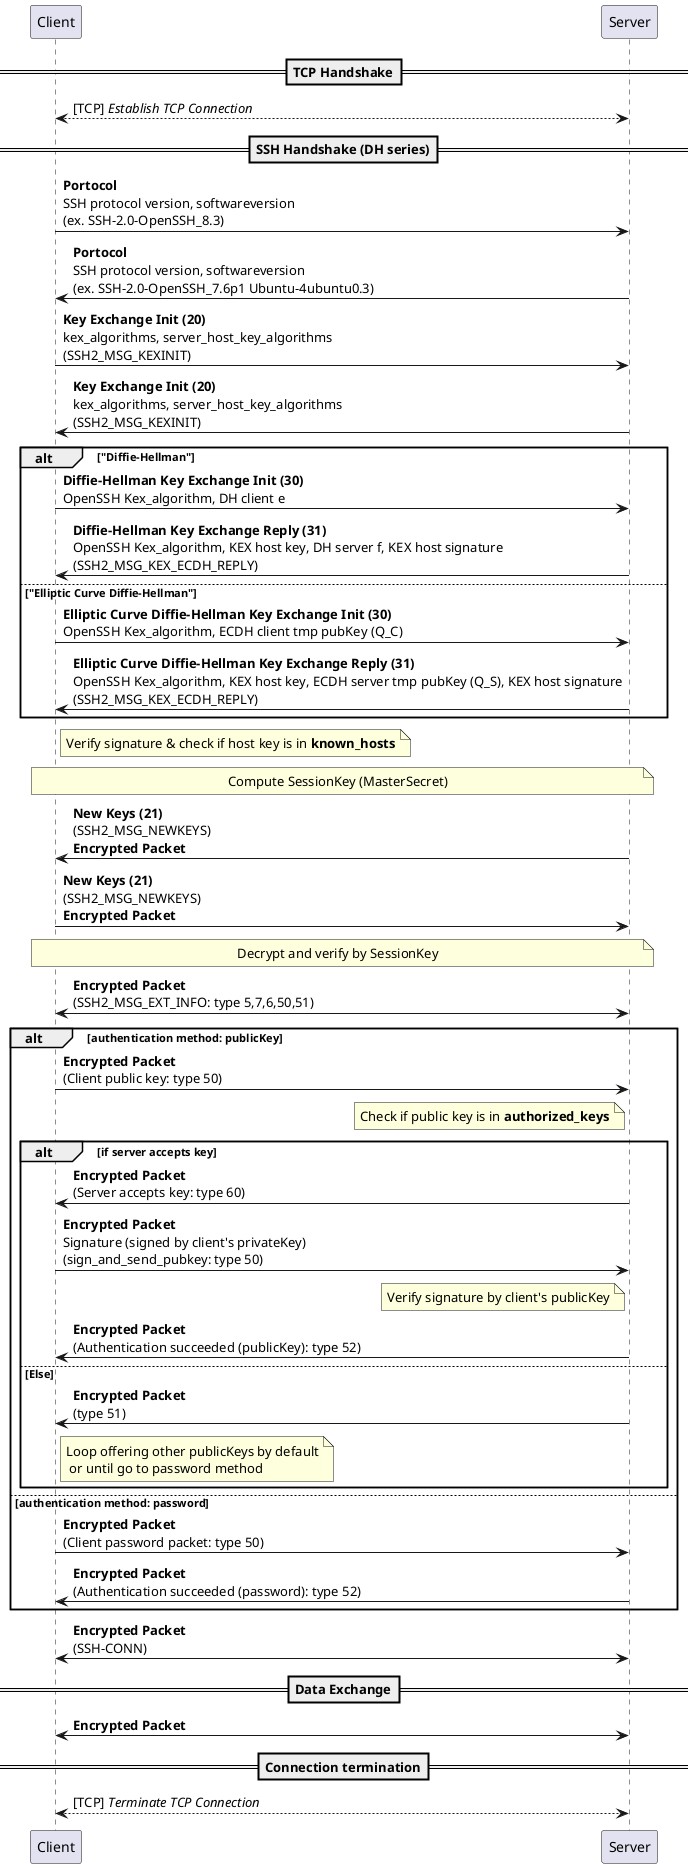 @startuml

participant "Client" as c
participant "Server" as s

==TCP Handshake==
c<-->s: [TCP] //Establish TCP Connection//
==SSH Handshake (DH series)==
c->s: **Portocol**\nSSH protocol version, softwareversion \n(ex. SSH-2.0-OpenSSH_8.3)
s->c: **Portocol**\nSSH protocol version, softwareversion \n(ex. SSH-2.0-OpenSSH_7.6p1 Ubuntu-4ubuntu0.3)
c->s: **Key Exchange Init (20)** \nkex_algorithms, server_host_key_algorithms \n(SSH2_MSG_KEXINIT)
s->c: **Key Exchange Init (20)** \nkex_algorithms, server_host_key_algorithms \n(SSH2_MSG_KEXINIT)
alt "Diffie–Hellman"
  c->s: **Diffie-Hellman Key Exchange Init (30)** \nOpenSSH Kex_algorithm, DH client e
  s->c: **Diffie-Hellman Key Exchange Reply (31)**\nOpenSSH Kex_algorithm, KEX host key, DH server f, KEX host signature\n(SSH2_MSG_KEX_ECDH_REPLY)
else "Elliptic Curve Diffie–Hellman"
  c->s: **Elliptic Curve Diffie-Hellman Key Exchange Init (30)** \nOpenSSH Kex_algorithm, ECDH client tmp pubKey (Q_C)
  s->c: **Elliptic Curve Diffie-Hellman Key Exchange Reply (31)**\nOpenSSH Kex_algorithm, KEX host key, ECDH server tmp pubKey (Q_S), KEX host signature\n(SSH2_MSG_KEX_ECDH_REPLY)
end
note right c: Verify signature & check if host key is in **known_hosts**
note over c, s: Compute SessionKey (MasterSecret)
s -> c: **New Keys (21)**\n(SSH2_MSG_NEWKEYS) \n**Encrypted Packet**
c->s: **New Keys (21)**\n(SSH2_MSG_NEWKEYS)\n**Encrypted Packet**
note over c, s: Decrypt and verify by SessionKey
s<->c: **Encrypted Packet**\n(SSH2_MSG_EXT_INFO: type 5,7,6,50,51)
alt authentication method: publicKey
c->s: **Encrypted Packet** \n(Client public key: type 50)
	note left s: Check if public key is in **authorized_keys**
	alt if server accepts key
	s->c: **Encrypted Packet** \n(Server accepts key: type 60)
	c->s: **Encrypted Packet** \nSignature (signed by client's privateKey) \n(sign_and_send_pubkey: type 50)
	note left s: Verify signature by client's publicKey
	s->c: **Encrypted Packet**\n(Authentication succeeded (publicKey): type 52)
	else Else
	s->c: **Encrypted Packet**\n(type 51)
	note right c: Loop offering other publicKeys by default\n or until go to password method
	end
else authentication method: password
c->s: **Encrypted Packet** \n(Client password packet: type 50)
s->c: **Encrypted Packet**\n(Authentication succeeded (password): type 52)
end
s<->c: **Encrypted Packet**\n(SSH-CONN)

==Data Exchange==
c<->s: **Encrypted Packet**

==Connection termination==
c<-->s: [TCP] //Terminate TCP Connection//

@enduml
